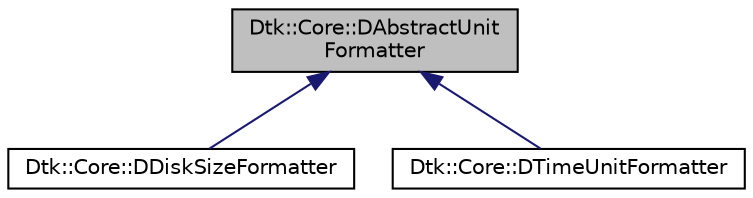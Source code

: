 digraph "Dtk::Core::DAbstractUnitFormatter"
{
  edge [fontname="Helvetica",fontsize="10",labelfontname="Helvetica",labelfontsize="10"];
  node [fontname="Helvetica",fontsize="10",shape=record];
  Node0 [label="Dtk::Core::DAbstractUnit\lFormatter",height=0.2,width=0.4,color="black", fillcolor="grey75", style="filled", fontcolor="black"];
  Node0 -> Node1 [dir="back",color="midnightblue",fontsize="10",style="solid",fontname="Helvetica"];
  Node1 [label="Dtk::Core::DDiskSizeFormatter",height=0.2,width=0.4,color="black", fillcolor="white", style="filled",URL="$class_dtk_1_1_core_1_1_d_disk_size_formatter.html",tooltip="DDiskSizeFormatter 是用来获取磁盘容量单位的类, 通过枚举值 获取不同类型磁盘容量的单位 ..."];
  Node0 -> Node2 [dir="back",color="midnightblue",fontsize="10",style="solid",fontname="Helvetica"];
  Node2 [label="Dtk::Core::DTimeUnitFormatter",height=0.2,width=0.4,color="black", fillcolor="white", style="filled",URL="$class_dtk_1_1_core_1_1_d_time_unit_formatter.html",tooltip="DTimeUnitFormatter是用来获取时间单位的类, 通过枚举值 获取不同类型时间单位的进制 "];
}
